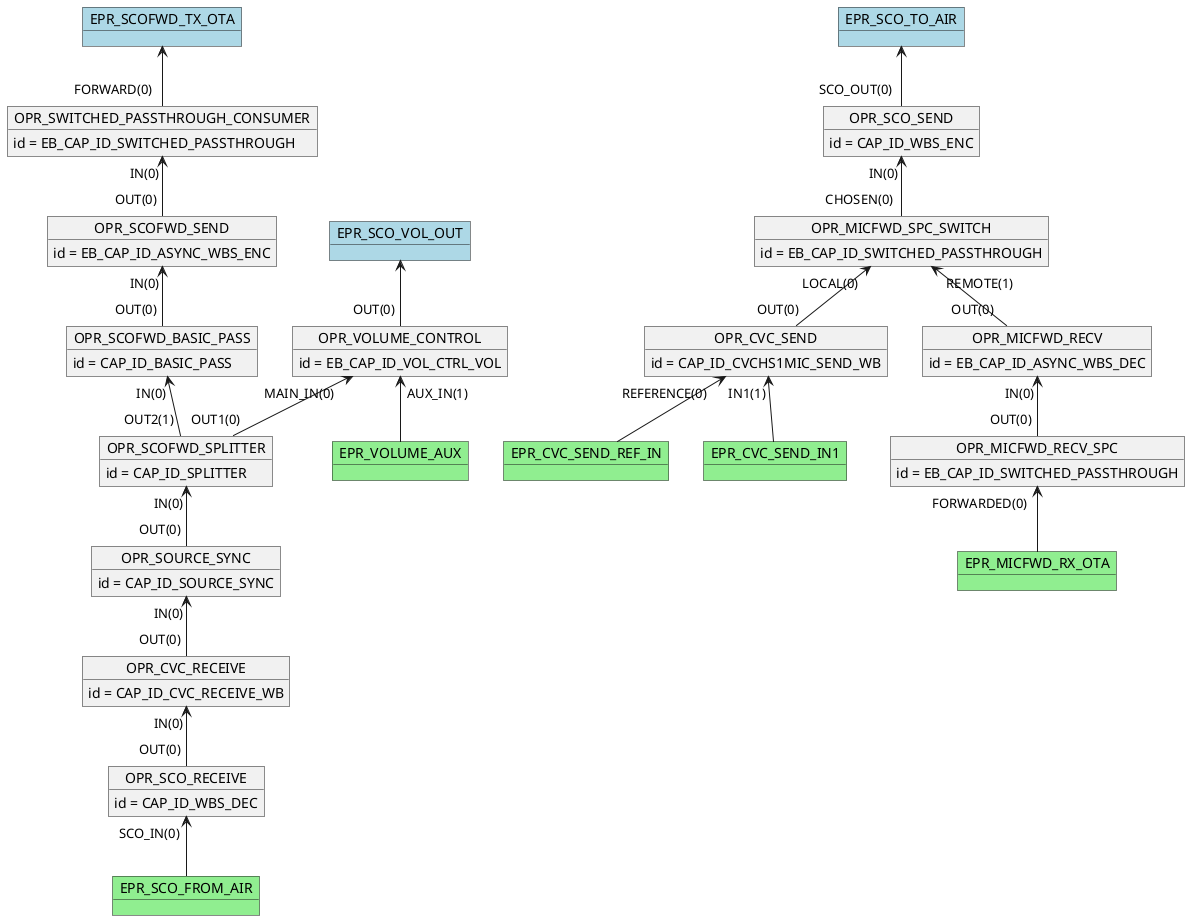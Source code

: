 @startuml

    object OPR_SCO_RECEIVE
    OPR_SCO_RECEIVE : id = CAP_ID_WBS_DEC
    object OPR_SCO_SEND
    OPR_SCO_SEND : id = CAP_ID_WBS_ENC
    object OPR_CVC_RECEIVE
    OPR_CVC_RECEIVE : id = CAP_ID_CVC_RECEIVE_WB
    object OPR_SCOFWD_SPLITTER
    OPR_SCOFWD_SPLITTER : id = CAP_ID_SPLITTER
    object OPR_SCOFWD_BASIC_PASS
    OPR_SCOFWD_BASIC_PASS : id = CAP_ID_BASIC_PASS
    object OPR_SWITCHED_PASSTHROUGH_CONSUMER
    OPR_SWITCHED_PASSTHROUGH_CONSUMER : id = EB_CAP_ID_SWITCHED_PASSTHROUGH
    object OPR_SCOFWD_SEND
    OPR_SCOFWD_SEND : id = EB_CAP_ID_ASYNC_WBS_ENC
    object OPR_CVC_SEND
    OPR_CVC_SEND : id = CAP_ID_CVCHS1MIC_SEND_WB
    object OPR_SOURCE_SYNC
    OPR_SOURCE_SYNC : id = CAP_ID_SOURCE_SYNC
    object OPR_VOLUME_CONTROL
    OPR_VOLUME_CONTROL : id = EB_CAP_ID_VOL_CTRL_VOL
    object OPR_MICFWD_RECV
    OPR_MICFWD_RECV : id = EB_CAP_ID_ASYNC_WBS_DEC
    object OPR_MICFWD_RECV_SPC
    OPR_MICFWD_RECV_SPC : id = EB_CAP_ID_SWITCHED_PASSTHROUGH
    object OPR_MICFWD_SPC_SWITCH
    OPR_MICFWD_SPC_SWITCH : id = EB_CAP_ID_SWITCHED_PASSTHROUGH
    OPR_CVC_RECEIVE "IN(0)"<-- "OUT(0)" OPR_SCO_RECEIVE
    OPR_SOURCE_SYNC "IN(0)"<-- "OUT(0)" OPR_CVC_RECEIVE
    OPR_SCOFWD_SPLITTER "IN(0)"<-- "OUT(0)" OPR_SOURCE_SYNC
    OPR_VOLUME_CONTROL "MAIN_IN(0)"<-- "OUT1(0)" OPR_SCOFWD_SPLITTER
    OPR_SCOFWD_BASIC_PASS "IN(0)"<-- "OUT2(1)" OPR_SCOFWD_SPLITTER
    OPR_SCOFWD_SEND "IN(0)"<-- "OUT(0)" OPR_SCOFWD_BASIC_PASS
    OPR_SWITCHED_PASSTHROUGH_CONSUMER "IN(0)"<-- "OUT(0)" OPR_SCOFWD_SEND
    OPR_MICFWD_SPC_SWITCH "LOCAL(0)"<-- "OUT(0)" OPR_CVC_SEND
    OPR_MICFWD_RECV "IN(0)"<-- "OUT(0)" OPR_MICFWD_RECV_SPC
    OPR_MICFWD_SPC_SWITCH "REMOTE(1)"<-- "OUT(0)" OPR_MICFWD_RECV
    OPR_SCO_SEND "IN(0)"<-- "CHOSEN(0)" OPR_MICFWD_SPC_SWITCH
    object EPR_SCO_FROM_AIR #lightgreen
    OPR_SCO_RECEIVE "SCO_IN(0)" <-- EPR_SCO_FROM_AIR
    object EPR_VOLUME_AUX #lightgreen
    OPR_VOLUME_CONTROL "AUX_IN(1)" <-- EPR_VOLUME_AUX
    object EPR_MICFWD_RX_OTA #lightgreen
    OPR_MICFWD_RECV_SPC "FORWARDED(0)" <-- EPR_MICFWD_RX_OTA
    object EPR_CVC_SEND_REF_IN #lightgreen
    OPR_CVC_SEND "REFERENCE(0)" <-- EPR_CVC_SEND_REF_IN
    object EPR_CVC_SEND_IN1 #lightgreen
    OPR_CVC_SEND "IN1(1)" <-- EPR_CVC_SEND_IN1
    object EPR_SCO_TO_AIR #lightblue
    EPR_SCO_TO_AIR <-- "SCO_OUT(0)" OPR_SCO_SEND
    object EPR_SCOFWD_TX_OTA #lightblue
    EPR_SCOFWD_TX_OTA <-- "FORWARD(0)" OPR_SWITCHED_PASSTHROUGH_CONSUMER
    object EPR_SCO_VOL_OUT #lightblue
    EPR_SCO_VOL_OUT <-- "OUT(0)" OPR_VOLUME_CONTROL
@enduml
